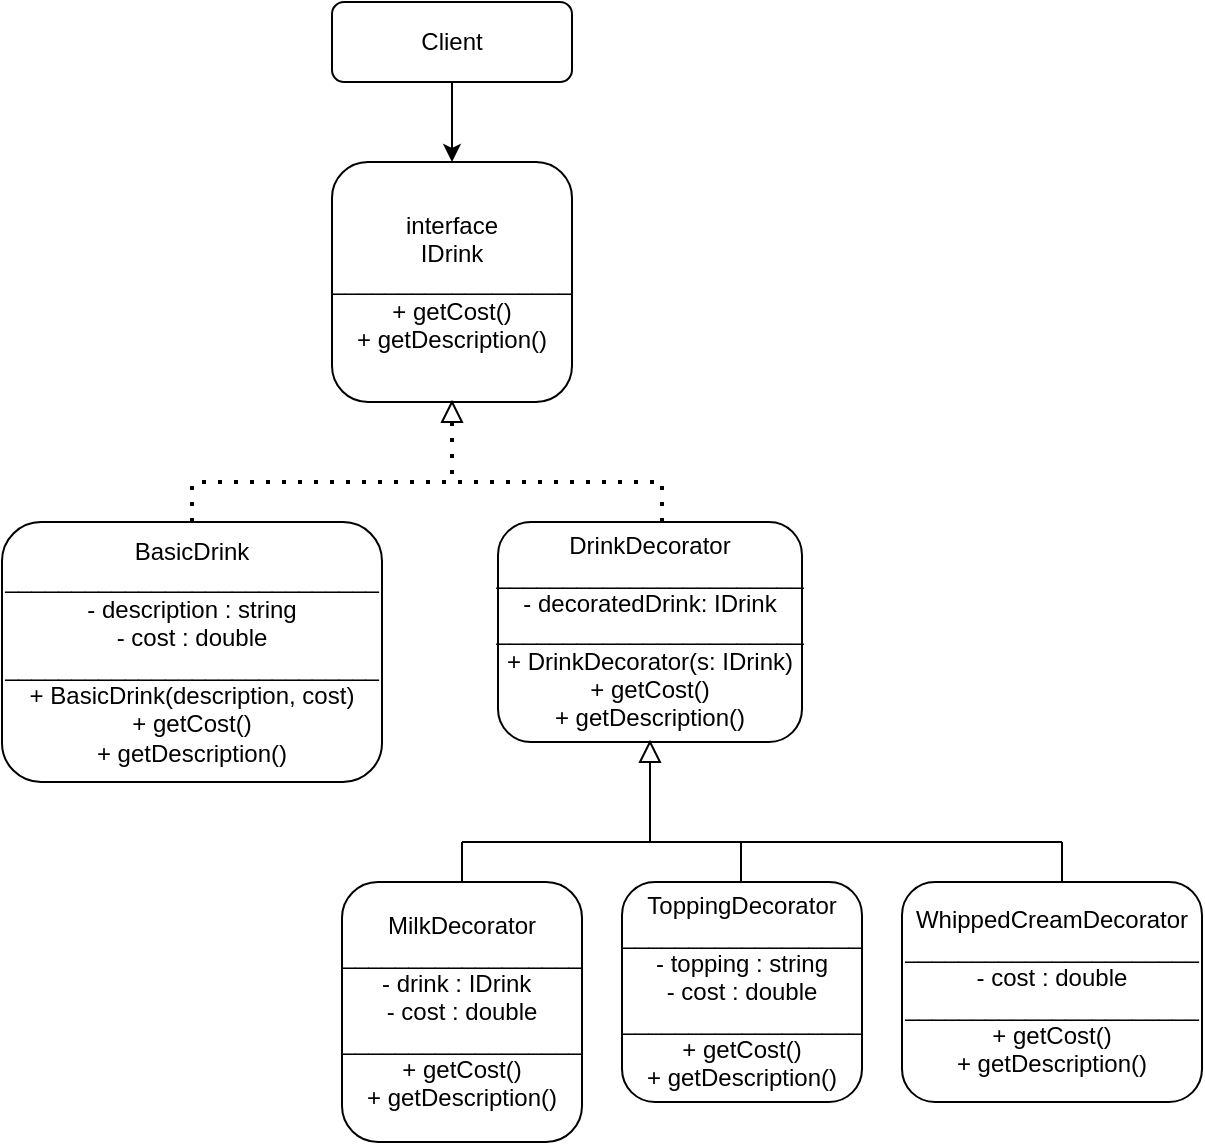 <mxfile version="24.7.3" type="device">
  <diagram name="Page-1" id="cz4k9XjqH80UWFC_A9BH">
    <mxGraphModel dx="1221" dy="759" grid="1" gridSize="10" guides="1" tooltips="1" connect="1" arrows="1" fold="1" page="1" pageScale="1" pageWidth="850" pageHeight="1100" math="0" shadow="0">
      <root>
        <mxCell id="0" />
        <mxCell id="1" parent="0" />
        <mxCell id="yzzchpUeRJ-Y-mX9OWnh-1" value="Client" style="rounded=1;whiteSpace=wrap;html=1;" vertex="1" parent="1">
          <mxGeometry x="275" y="20" width="120" height="40" as="geometry" />
        </mxCell>
        <mxCell id="yzzchpUeRJ-Y-mX9OWnh-2" value="interface&lt;div&gt;IDrink&lt;/div&gt;&lt;div&gt;__________________&lt;/div&gt;&lt;div&gt;+ getCost()&lt;/div&gt;&lt;div&gt;+ getDescription()&lt;/div&gt;" style="rounded=1;whiteSpace=wrap;html=1;" vertex="1" parent="1">
          <mxGeometry x="275" y="100" width="120" height="120" as="geometry" />
        </mxCell>
        <mxCell id="yzzchpUeRJ-Y-mX9OWnh-3" value="BasicDrink&lt;div&gt;____________________________&lt;/div&gt;&lt;div&gt;- description : string&lt;/div&gt;&lt;div&gt;- cost : double&lt;/div&gt;&lt;div&gt;____________________________&lt;/div&gt;&lt;div&gt;+ BasicDrink(description, cost)&lt;/div&gt;&lt;div&gt;+ getCost()&lt;/div&gt;&lt;div&gt;+ getDescription()&lt;/div&gt;" style="rounded=1;whiteSpace=wrap;html=1;" vertex="1" parent="1">
          <mxGeometry x="110" y="280" width="190" height="130" as="geometry" />
        </mxCell>
        <mxCell id="yzzchpUeRJ-Y-mX9OWnh-4" value="" style="endArrow=classic;html=1;rounded=0;exitX=0.5;exitY=1;exitDx=0;exitDy=0;entryX=0.5;entryY=0;entryDx=0;entryDy=0;" edge="1" parent="1" source="yzzchpUeRJ-Y-mX9OWnh-1" target="yzzchpUeRJ-Y-mX9OWnh-2">
          <mxGeometry width="50" height="50" relative="1" as="geometry">
            <mxPoint x="175" y="130" as="sourcePoint" />
            <mxPoint x="225" y="80" as="targetPoint" />
          </mxGeometry>
        </mxCell>
        <mxCell id="yzzchpUeRJ-Y-mX9OWnh-5" value="DrinkDecorator&lt;div&gt;_______________________&lt;/div&gt;&lt;div&gt;- decoratedDrink: IDrink&lt;/div&gt;&lt;div&gt;_______________________&lt;/div&gt;&lt;div&gt;+ DrinkDecorator(s: IDrink)&lt;/div&gt;&lt;div&gt;+ getCost()&lt;/div&gt;&lt;div&gt;+ getDescription()&lt;/div&gt;" style="rounded=1;whiteSpace=wrap;html=1;" vertex="1" parent="1">
          <mxGeometry x="358" y="280" width="152" height="110" as="geometry" />
        </mxCell>
        <mxCell id="yzzchpUeRJ-Y-mX9OWnh-6" value="" style="endArrow=none;dashed=1;html=1;dashPattern=1 3;strokeWidth=2;rounded=0;exitX=0.5;exitY=0;exitDx=0;exitDy=0;" edge="1" parent="1" source="yzzchpUeRJ-Y-mX9OWnh-3">
          <mxGeometry width="50" height="50" relative="1" as="geometry">
            <mxPoint x="190" y="260" as="sourcePoint" />
            <mxPoint x="205" y="260" as="targetPoint" />
          </mxGeometry>
        </mxCell>
        <mxCell id="yzzchpUeRJ-Y-mX9OWnh-8" value="" style="endArrow=none;dashed=1;html=1;dashPattern=1 3;strokeWidth=2;rounded=0;exitX=0.5;exitY=0;exitDx=0;exitDy=0;" edge="1" parent="1">
          <mxGeometry width="50" height="50" relative="1" as="geometry">
            <mxPoint x="440" y="280" as="sourcePoint" />
            <mxPoint x="440" y="260" as="targetPoint" />
          </mxGeometry>
        </mxCell>
        <mxCell id="yzzchpUeRJ-Y-mX9OWnh-9" value="" style="endArrow=none;dashed=1;html=1;dashPattern=1 3;strokeWidth=2;rounded=0;" edge="1" parent="1">
          <mxGeometry width="50" height="50" relative="1" as="geometry">
            <mxPoint x="210" y="260" as="sourcePoint" />
            <mxPoint x="440" y="260" as="targetPoint" />
          </mxGeometry>
        </mxCell>
        <mxCell id="yzzchpUeRJ-Y-mX9OWnh-14" value="" style="triangle;whiteSpace=wrap;html=1;direction=north;" vertex="1" parent="1">
          <mxGeometry x="330" y="220" width="10" height="10" as="geometry" />
        </mxCell>
        <mxCell id="yzzchpUeRJ-Y-mX9OWnh-15" value="" style="endArrow=none;dashed=1;html=1;dashPattern=1 3;strokeWidth=2;rounded=0;exitX=0;exitY=0.5;exitDx=0;exitDy=0;" edge="1" parent="1" source="yzzchpUeRJ-Y-mX9OWnh-14">
          <mxGeometry width="50" height="50" relative="1" as="geometry">
            <mxPoint x="320" y="400" as="sourcePoint" />
            <mxPoint x="335" y="260" as="targetPoint" />
          </mxGeometry>
        </mxCell>
        <mxCell id="yzzchpUeRJ-Y-mX9OWnh-16" value="MilkDecorator&lt;div&gt;__________________&lt;/div&gt;&lt;div&gt;- drink : IDrink&lt;span style=&quot;white-space: pre;&quot;&gt;&#x9;&lt;/span&gt;&lt;/div&gt;&lt;div&gt;- cost : double&lt;/div&gt;&lt;div&gt;__________________&lt;/div&gt;&lt;div&gt;+ getCost()&lt;/div&gt;&lt;div&gt;+ getDescription()&lt;/div&gt;" style="rounded=1;whiteSpace=wrap;html=1;" vertex="1" parent="1">
          <mxGeometry x="280" y="460" width="120" height="130" as="geometry" />
        </mxCell>
        <mxCell id="yzzchpUeRJ-Y-mX9OWnh-17" value="ToppingDecorator&lt;div&gt;__________________&lt;/div&gt;&lt;div&gt;- topping : string&lt;/div&gt;&lt;div&gt;- cost : double&lt;/div&gt;&lt;div&gt;__________________&lt;/div&gt;&lt;div&gt;+ getCost()&lt;/div&gt;&lt;div&gt;+ getDescription()&lt;/div&gt;" style="rounded=1;whiteSpace=wrap;html=1;" vertex="1" parent="1">
          <mxGeometry x="420" y="460" width="120" height="110" as="geometry" />
        </mxCell>
        <mxCell id="yzzchpUeRJ-Y-mX9OWnh-18" value="WhippedCreamDecorator&lt;div&gt;______________________&lt;/div&gt;&lt;div&gt;- cost : double&lt;/div&gt;&lt;div&gt;______________________&lt;/div&gt;&lt;div&gt;+ getCost()&lt;/div&gt;&lt;div&gt;+ getDescription()&lt;/div&gt;" style="rounded=1;whiteSpace=wrap;html=1;" vertex="1" parent="1">
          <mxGeometry x="560" y="460" width="150" height="110" as="geometry" />
        </mxCell>
        <mxCell id="yzzchpUeRJ-Y-mX9OWnh-19" value="" style="endArrow=none;html=1;rounded=0;exitX=0.5;exitY=0;exitDx=0;exitDy=0;" edge="1" parent="1" source="yzzchpUeRJ-Y-mX9OWnh-16">
          <mxGeometry width="50" height="50" relative="1" as="geometry">
            <mxPoint x="680" y="300" as="sourcePoint" />
            <mxPoint x="340" y="440" as="targetPoint" />
          </mxGeometry>
        </mxCell>
        <mxCell id="yzzchpUeRJ-Y-mX9OWnh-20" value="" style="endArrow=none;html=1;rounded=0;exitX=0.5;exitY=0;exitDx=0;exitDy=0;" edge="1" parent="1">
          <mxGeometry width="50" height="50" relative="1" as="geometry">
            <mxPoint x="479.5" y="460" as="sourcePoint" />
            <mxPoint x="479.5" y="440" as="targetPoint" />
          </mxGeometry>
        </mxCell>
        <mxCell id="yzzchpUeRJ-Y-mX9OWnh-21" value="" style="endArrow=none;html=1;rounded=0;exitX=0.5;exitY=0;exitDx=0;exitDy=0;" edge="1" parent="1">
          <mxGeometry width="50" height="50" relative="1" as="geometry">
            <mxPoint x="640" y="460" as="sourcePoint" />
            <mxPoint x="640" y="440" as="targetPoint" />
          </mxGeometry>
        </mxCell>
        <mxCell id="yzzchpUeRJ-Y-mX9OWnh-22" value="" style="endArrow=none;html=1;rounded=0;" edge="1" parent="1">
          <mxGeometry width="50" height="50" relative="1" as="geometry">
            <mxPoint x="340" y="440" as="sourcePoint" />
            <mxPoint x="640" y="440" as="targetPoint" />
          </mxGeometry>
        </mxCell>
        <mxCell id="yzzchpUeRJ-Y-mX9OWnh-23" value="" style="triangle;whiteSpace=wrap;html=1;direction=north;" vertex="1" parent="1">
          <mxGeometry x="429" y="390" width="10" height="10" as="geometry" />
        </mxCell>
        <mxCell id="yzzchpUeRJ-Y-mX9OWnh-27" value="" style="endArrow=none;html=1;rounded=0;" edge="1" parent="1">
          <mxGeometry width="50" height="50" relative="1" as="geometry">
            <mxPoint x="434" y="400" as="sourcePoint" />
            <mxPoint x="434" y="440" as="targetPoint" />
          </mxGeometry>
        </mxCell>
      </root>
    </mxGraphModel>
  </diagram>
</mxfile>
